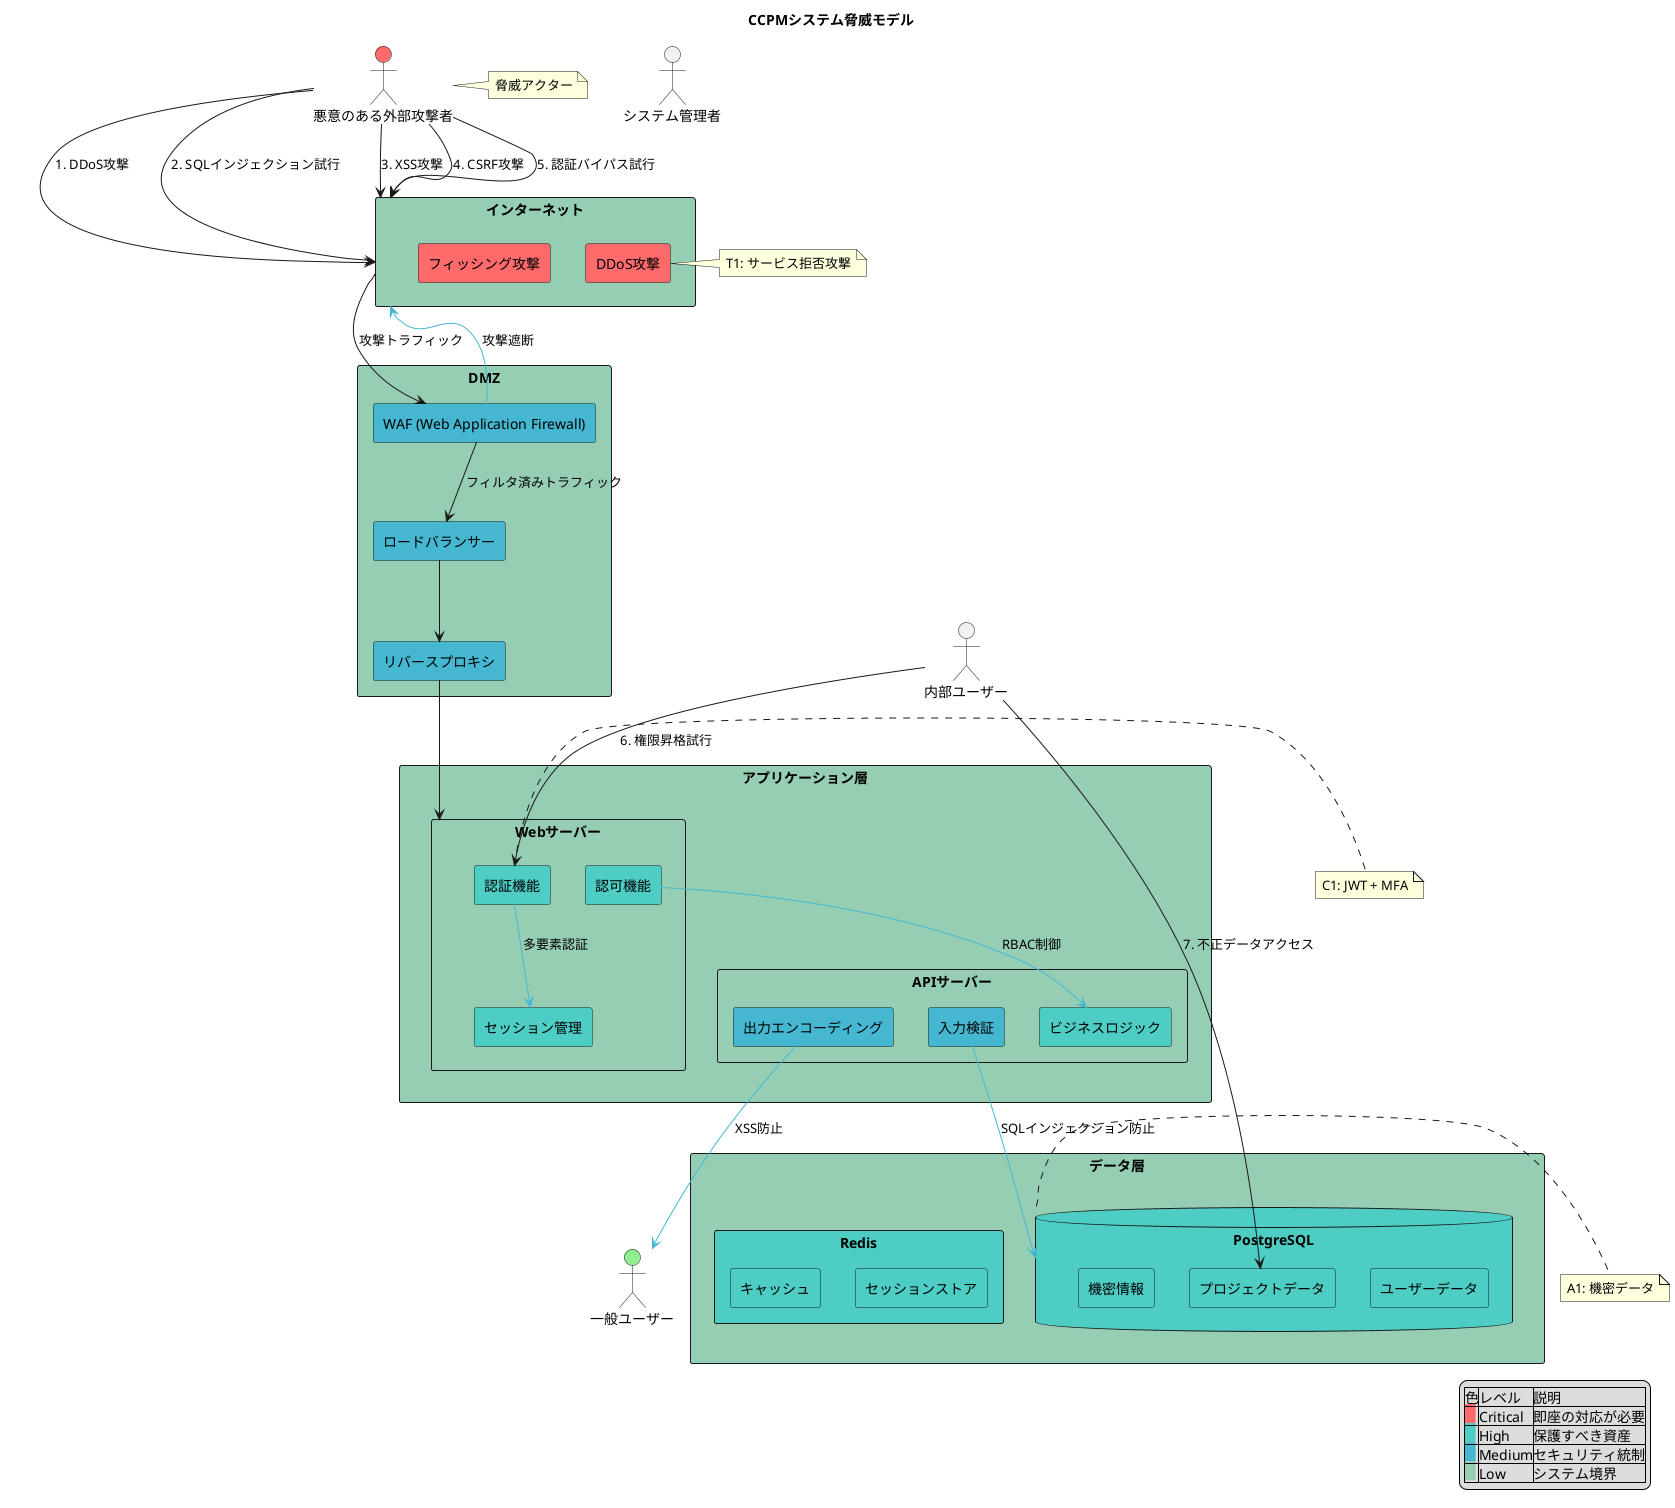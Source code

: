 @startuml security_threat_model
title CCPMシステム脅威モデル

!define THREAT_COLOR #FF6B6B
!define ASSET_COLOR #4ECDC4
!define CONTROL_COLOR #45B7D1
!define BOUNDARY_COLOR #96CEB4

' アクター定義
actor "悪意のある外部攻撃者" as Attacker THREAT_COLOR
actor "内部ユーザー" as InternalUser
actor "システム管理者" as Admin
actor "一般ユーザー" as User #90EE90

' システム境界
rectangle "インターネット" as Internet BOUNDARY_COLOR {
  rectangle "DDoS攻撃" as DDoS THREAT_COLOR
  rectangle "フィッシング攻撃" as Phishing THREAT_COLOR
}

rectangle "DMZ" as DMZ BOUNDARY_COLOR {
  rectangle "ロードバランサー" as LoadBalancer CONTROL_COLOR
  rectangle "WAF (Web Application Firewall)" as WAF CONTROL_COLOR
  rectangle "リバースプロキシ" as ReverseProxy CONTROL_COLOR
}

rectangle "アプリケーション層" as AppTier BOUNDARY_COLOR {
  rectangle "Webサーバー" as WebServer {
    rectangle "認証機能" as Auth ASSET_COLOR
    rectangle "認可機能" as Authorization ASSET_COLOR
    rectangle "セッション管理" as Session ASSET_COLOR
  }
  
  rectangle "APIサーバー" as APIServer {
    rectangle "ビジネスロジック" as BusinessLogic ASSET_COLOR
    rectangle "入力検証" as InputValidation CONTROL_COLOR
    rectangle "出力エンコーディング" as OutputEncoding CONTROL_COLOR
  }
}

rectangle "データ層" as DataTier BOUNDARY_COLOR {
  database "PostgreSQL" as Database ASSET_COLOR {
    rectangle "ユーザーデータ" as UserData ASSET_COLOR
    rectangle "プロジェクトデータ" as ProjectData ASSET_COLOR
    rectangle "機密情報" as ConfidentialData ASSET_COLOR
  }
  
  rectangle "Redis" as Redis ASSET_COLOR {
    rectangle "セッションストア" as SessionStore ASSET_COLOR
    rectangle "キャッシュ" as Cache ASSET_COLOR
  }
}

' 脅威フロー
Attacker --> Internet : "1. DDoS攻撃"
Attacker --> Internet : "2. SQLインジェクション試行"
Attacker --> Internet : "3. XSS攻撃"
Attacker --> Internet : "4. CSRF攻撃"
Attacker --> Internet : "5. 認証バイパス試行"

Internet --> WAF : "攻撃トラフィック"
WAF --> LoadBalancer : "フィルタ済みトラフィック"
LoadBalancer --> ReverseProxy
ReverseProxy --> WebServer

InternalUser --> Auth : "6. 権限昇格試行"
InternalUser --> ProjectData : "7. 不正データアクセス"

' セキュリティ統制
WAF -[CONTROL_COLOR]-> Internet : "攻撃遮断"
Auth -[CONTROL_COLOR]-> Session : "多要素認証"
Authorization -[CONTROL_COLOR]-> BusinessLogic : "RBAC制御"
InputValidation -[CONTROL_COLOR]-> Database : "SQLインジェクション防止"
OutputEncoding -[CONTROL_COLOR]-> User : "XSS防止"

' 脅威の説明
note right of Attacker : 脅威アクター
note right of DDoS : T1: サービス拒否攻撃
note right of Auth : C1: JWT + MFA
note right of Database : A1: 機密データ

' 脅威レベル
legend right
  |色|レベル|説明|
  |<back:THREAT_COLOR>   </back>|Critical|即座の対応が必要|
  |<back:ASSET_COLOR>   </back>|High|保護すべき資産|
  |<back:CONTROL_COLOR>   </back>|Medium|セキュリティ統制|
  |<back:BOUNDARY_COLOR>   </back>|Low|システム境界|
endlegend

@enduml